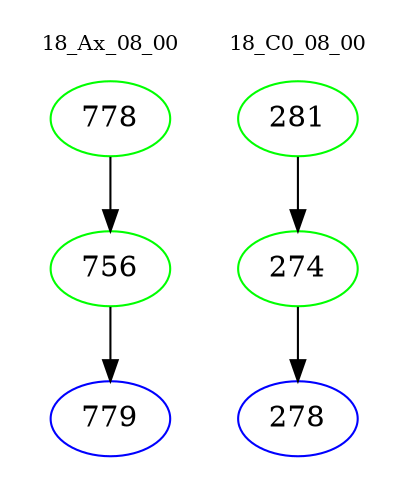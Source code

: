 digraph{
subgraph cluster_0 {
color = white
label = "18_Ax_08_00";
fontsize=10;
T0_778 [label="778", color="green"]
T0_778 -> T0_756 [color="black"]
T0_756 [label="756", color="green"]
T0_756 -> T0_779 [color="black"]
T0_779 [label="779", color="blue"]
}
subgraph cluster_1 {
color = white
label = "18_C0_08_00";
fontsize=10;
T1_281 [label="281", color="green"]
T1_281 -> T1_274 [color="black"]
T1_274 [label="274", color="green"]
T1_274 -> T1_278 [color="black"]
T1_278 [label="278", color="blue"]
}
}
